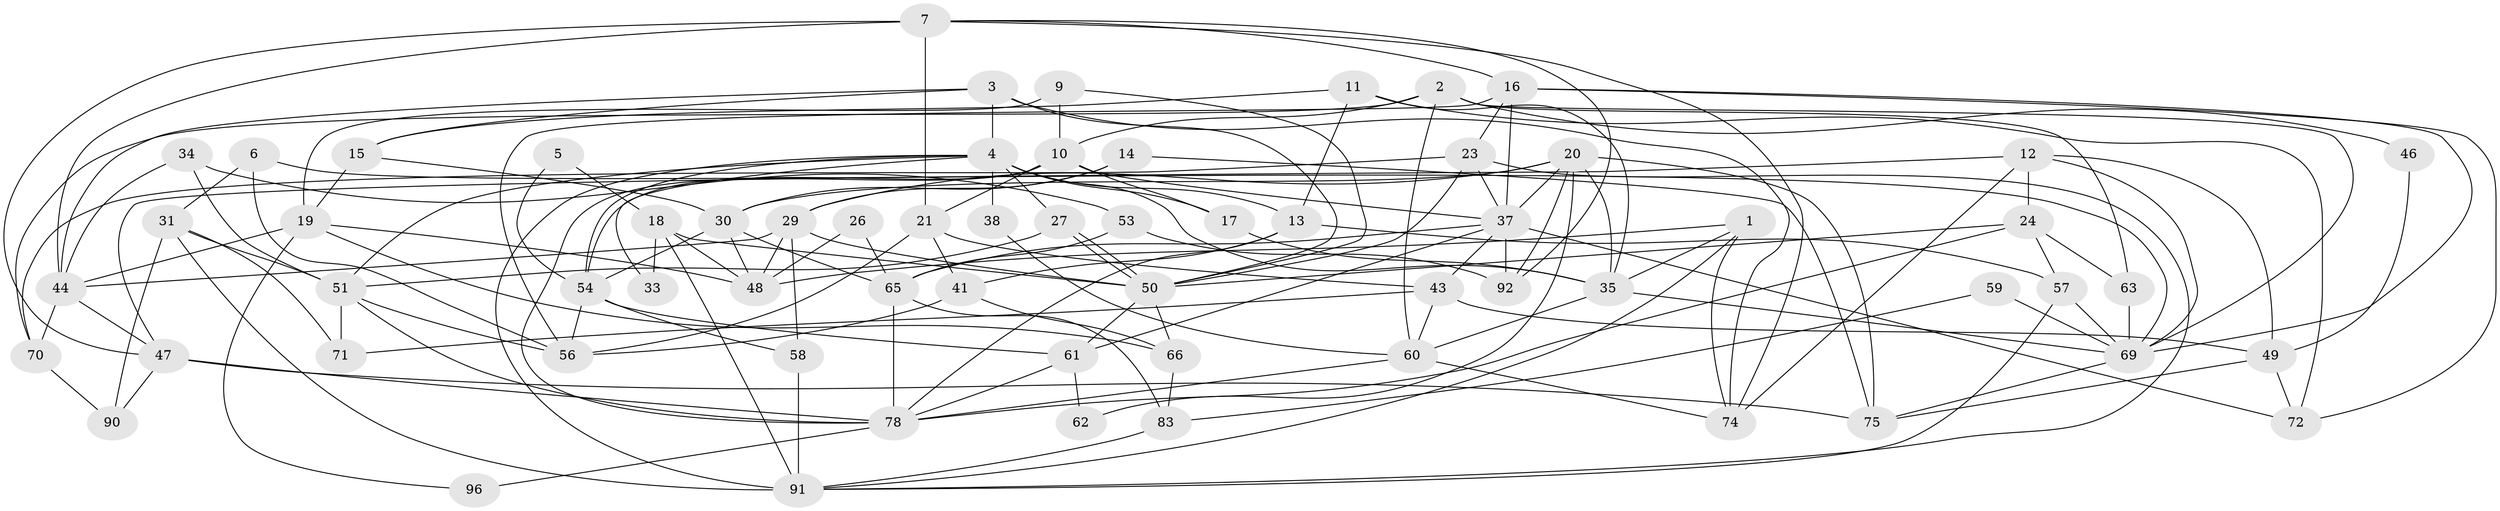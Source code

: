 // original degree distribution, {2: 0.14, 3: 0.25, 5: 0.24, 4: 0.27, 7: 0.02, 6: 0.06, 9: 0.01, 10: 0.01}
// Generated by graph-tools (version 1.1) at 2025/38/02/21/25 10:38:59]
// undirected, 65 vertices, 159 edges
graph export_dot {
graph [start="1"]
  node [color=gray90,style=filled];
  1 [super="+93"];
  2 [super="+68"];
  3 [super="+8"];
  4 [super="+73"];
  5;
  6 [super="+32"];
  7 [super="+55"];
  9;
  10;
  11 [super="+42"];
  12 [super="+40"];
  13;
  14 [super="+97"];
  15 [super="+28"];
  16 [super="+39"];
  17;
  18 [super="+52"];
  19 [super="+45"];
  20 [super="+22"];
  21 [super="+98"];
  23 [super="+25"];
  24 [super="+36"];
  26;
  27;
  29 [super="+84"];
  30 [super="+87"];
  31 [super="+81"];
  33;
  34;
  35 [super="+77"];
  37 [super="+64"];
  38;
  41;
  43 [super="+86"];
  44 [super="+67"];
  46;
  47;
  48 [super="+85"];
  49 [super="+80"];
  50 [super="+88"];
  51 [super="+89"];
  53;
  54 [super="+100"];
  56 [super="+79"];
  57;
  58;
  59;
  60 [super="+95"];
  61;
  62;
  63;
  65 [super="+82"];
  66;
  69 [super="+76"];
  70;
  71;
  72;
  74;
  75;
  78 [super="+99"];
  83;
  90;
  91 [super="+94"];
  92;
  96;
  1 -- 91;
  1 -- 48;
  1 -- 74;
  1 -- 35;
  2 -- 70;
  2 -- 63;
  2 -- 69;
  2 -- 10;
  2 -- 60;
  2 -- 46;
  3 -- 50;
  3 -- 4;
  3 -- 74;
  3 -- 44;
  3 -- 15;
  4 -- 27;
  4 -- 38 [weight=2];
  4 -- 33;
  4 -- 35;
  4 -- 13;
  4 -- 17;
  4 -- 51;
  4 -- 91;
  4 -- 54;
  5 -- 18;
  5 -- 54;
  6 -- 69;
  6 -- 56;
  6 -- 31;
  7 -- 47;
  7 -- 92;
  7 -- 74;
  7 -- 44 [weight=2];
  7 -- 21;
  7 -- 16;
  9 -- 50;
  9 -- 10;
  9 -- 19;
  10 -- 17;
  10 -- 21;
  10 -- 37;
  10 -- 54;
  10 -- 78;
  11 -- 35;
  11 -- 13;
  11 -- 72;
  11 -- 15;
  12 -- 69;
  12 -- 49;
  12 -- 24;
  12 -- 74;
  12 -- 47;
  13 -- 41;
  13 -- 57;
  13 -- 78;
  14 -- 75;
  14 -- 30;
  14 -- 29;
  15 -- 30;
  15 -- 19;
  16 -- 23;
  16 -- 56;
  16 -- 72;
  16 -- 69;
  16 -- 37;
  17 -- 35;
  18 -- 50;
  18 -- 33;
  18 -- 48;
  18 -- 91;
  19 -- 66;
  19 -- 48;
  19 -- 96;
  19 -- 44;
  20 -- 62;
  20 -- 75;
  20 -- 35;
  20 -- 92;
  20 -- 29;
  20 -- 30;
  20 -- 37;
  21 -- 41;
  21 -- 56;
  21 -- 43;
  23 -- 50;
  23 -- 37;
  23 -- 70;
  23 -- 91;
  24 -- 50;
  24 -- 57;
  24 -- 63;
  24 -- 78;
  26 -- 48;
  26 -- 65;
  27 -- 50;
  27 -- 50;
  27 -- 51;
  29 -- 44;
  29 -- 50;
  29 -- 48;
  29 -- 58;
  30 -- 65 [weight=2];
  30 -- 54;
  30 -- 48;
  31 -- 71;
  31 -- 90;
  31 -- 91 [weight=2];
  31 -- 51;
  34 -- 53;
  34 -- 44;
  34 -- 51;
  35 -- 60;
  35 -- 69;
  37 -- 43;
  37 -- 72;
  37 -- 92;
  37 -- 61;
  37 -- 65;
  38 -- 60;
  41 -- 56;
  41 -- 66;
  43 -- 49;
  43 -- 60;
  43 -- 71;
  44 -- 70;
  44 -- 47;
  46 -- 49;
  47 -- 75;
  47 -- 78;
  47 -- 90;
  49 -- 72;
  49 -- 75;
  50 -- 66;
  50 -- 61;
  51 -- 71;
  51 -- 56;
  51 -- 78;
  53 -- 65;
  53 -- 92;
  54 -- 56;
  54 -- 58;
  54 -- 61;
  57 -- 69;
  57 -- 91;
  58 -- 91;
  59 -- 83;
  59 -- 69;
  60 -- 74;
  60 -- 78;
  61 -- 78;
  61 -- 62;
  63 -- 69;
  65 -- 83;
  65 -- 78;
  66 -- 83;
  69 -- 75;
  70 -- 90;
  78 -- 96;
  83 -- 91;
}
